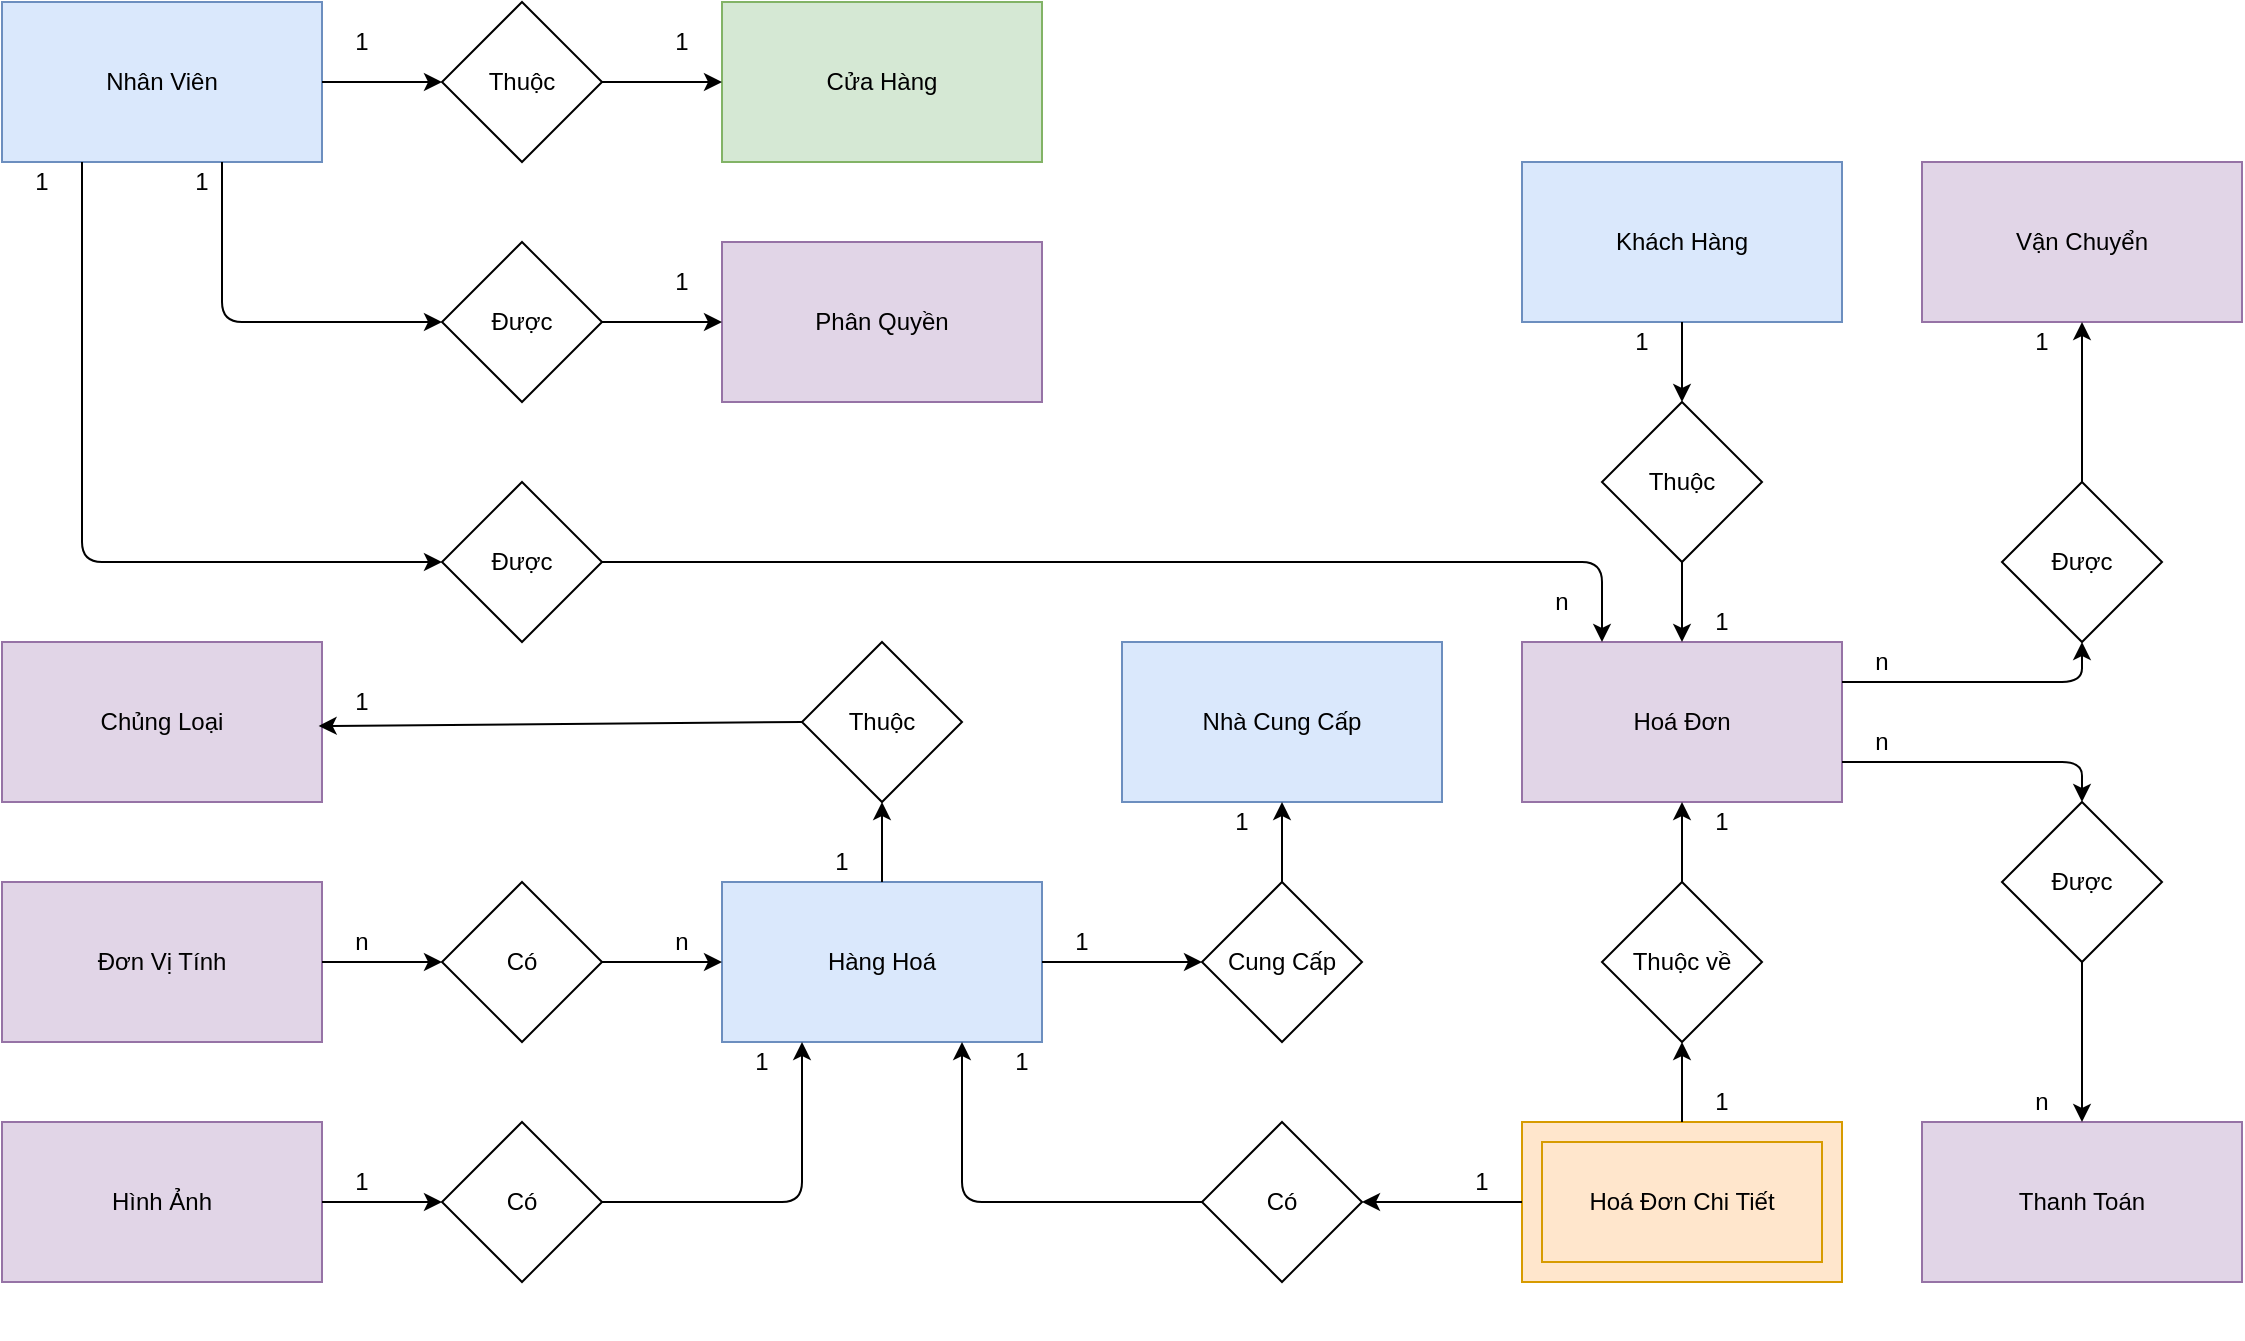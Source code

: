 <mxfile version="12.4.1" type="device" pages="1"><diagram id="3IDk10nuf5WO3QendTdP" name="Page-1"><mxGraphModel dx="1422" dy="723" grid="0" gridSize="10" guides="1" tooltips="1" connect="1" arrows="1" fold="1" page="0" pageScale="1" pageWidth="1169" pageHeight="827" background="none" math="0" shadow="0"><root><mxCell id="0"/><mxCell id="1" parent="0"/><mxCell id="vFIHR9FkbXPRIF8XVxUR-1" value="Nhân Viên" style="rounded=0;whiteSpace=wrap;html=1;fillColor=#dae8fc;strokeColor=#6c8ebf;" parent="1" vertex="1"><mxGeometry y="40" width="160" height="80" as="geometry"/></mxCell><mxCell id="vFIHR9FkbXPRIF8XVxUR-2" value="Thuộc" style="rhombus;whiteSpace=wrap;html=1;" parent="1" vertex="1"><mxGeometry x="220" y="40" width="80" height="80" as="geometry"/></mxCell><mxCell id="vFIHR9FkbXPRIF8XVxUR-4" value="Được" style="rhombus;whiteSpace=wrap;html=1;" parent="1" vertex="1"><mxGeometry x="220" y="160" width="80" height="80" as="geometry"/></mxCell><mxCell id="vFIHR9FkbXPRIF8XVxUR-8" value="Cửa Hàng" style="rounded=0;whiteSpace=wrap;html=1;fillColor=#d5e8d4;strokeColor=#82b366;" parent="1" vertex="1"><mxGeometry x="360" y="40" width="160" height="80" as="geometry"/></mxCell><mxCell id="vFIHR9FkbXPRIF8XVxUR-10" value="Phân Quyền" style="rounded=0;whiteSpace=wrap;html=1;fillColor=#e1d5e7;strokeColor=#9673a6;" parent="1" vertex="1"><mxGeometry x="360" y="160" width="160" height="80" as="geometry"/></mxCell><mxCell id="vFIHR9FkbXPRIF8XVxUR-12" value="Chủng Loại" style="rounded=0;whiteSpace=wrap;html=1;fillColor=#e1d5e7;strokeColor=#9673a6;" parent="1" vertex="1"><mxGeometry y="360" width="160" height="80" as="geometry"/></mxCell><mxCell id="vFIHR9FkbXPRIF8XVxUR-13" value="Đơn Vị Tính" style="rounded=0;whiteSpace=wrap;html=1;fillColor=#e1d5e7;strokeColor=#9673a6;" parent="1" vertex="1"><mxGeometry y="480" width="160" height="80" as="geometry"/></mxCell><mxCell id="vFIHR9FkbXPRIF8XVxUR-14" value="Thuộc" style="rhombus;whiteSpace=wrap;html=1;" parent="1" vertex="1"><mxGeometry x="400" y="360" width="80" height="80" as="geometry"/></mxCell><mxCell id="vFIHR9FkbXPRIF8XVxUR-16" value="Hàng Hoá" style="rounded=0;whiteSpace=wrap;html=1;fillColor=#dae8fc;strokeColor=#6c8ebf;" parent="1" vertex="1"><mxGeometry x="360" y="480" width="160" height="80" as="geometry"/></mxCell><mxCell id="vFIHR9FkbXPRIF8XVxUR-17" value="Có" style="rhombus;whiteSpace=wrap;html=1;" parent="1" vertex="1"><mxGeometry x="220" y="480" width="80" height="80" as="geometry"/></mxCell><mxCell id="vFIHR9FkbXPRIF8XVxUR-22" value="Hình Ảnh" style="rounded=0;whiteSpace=wrap;html=1;fillColor=#e1d5e7;strokeColor=#9673a6;" parent="1" vertex="1"><mxGeometry y="600" width="160" height="80" as="geometry"/></mxCell><mxCell id="vFIHR9FkbXPRIF8XVxUR-23" value="Có" style="rhombus;whiteSpace=wrap;html=1;" parent="1" vertex="1"><mxGeometry x="220" y="600" width="80" height="80" as="geometry"/></mxCell><mxCell id="vFIHR9FkbXPRIF8XVxUR-26" value="Nhà Cung Cấp" style="rounded=0;whiteSpace=wrap;html=1;fillColor=#dae8fc;strokeColor=#6c8ebf;" parent="1" vertex="1"><mxGeometry x="560" y="360" width="160" height="80" as="geometry"/></mxCell><mxCell id="vFIHR9FkbXPRIF8XVxUR-28" value="Cung Cấp" style="rhombus;whiteSpace=wrap;html=1;" parent="1" vertex="1"><mxGeometry x="600" y="480" width="80" height="80" as="geometry"/></mxCell><mxCell id="vFIHR9FkbXPRIF8XVxUR-31" value="Có" style="rhombus;whiteSpace=wrap;html=1;" parent="1" vertex="1"><mxGeometry x="600" y="600" width="80" height="80" as="geometry"/></mxCell><mxCell id="vFIHR9FkbXPRIF8XVxUR-32" value="Hoá Đơn" style="rounded=0;whiteSpace=wrap;html=1;fillColor=#e1d5e7;strokeColor=#9673a6;" parent="1" vertex="1"><mxGeometry x="760" y="360" width="160" height="80" as="geometry"/></mxCell><mxCell id="vFIHR9FkbXPRIF8XVxUR-33" value="Hoá Đơn Chi Tiết" style="rounded=0;whiteSpace=wrap;html=1;fillColor=#ffe6cc;strokeColor=#d79b00;" parent="1" vertex="1"><mxGeometry x="760" y="600" width="160" height="80" as="geometry"/></mxCell><mxCell id="vFIHR9FkbXPRIF8XVxUR-34" value="Thuộc về" style="rhombus;whiteSpace=wrap;html=1;" parent="1" vertex="1"><mxGeometry x="800" y="480" width="80" height="80" as="geometry"/></mxCell><mxCell id="vFIHR9FkbXPRIF8XVxUR-38" value="Thanh Toán" style="rounded=0;whiteSpace=wrap;html=1;fillColor=#e1d5e7;strokeColor=#9673a6;" parent="1" vertex="1"><mxGeometry x="960" y="600" width="160" height="80" as="geometry"/></mxCell><mxCell id="vFIHR9FkbXPRIF8XVxUR-39" value="Được" style="rhombus;whiteSpace=wrap;html=1;" parent="1" vertex="1"><mxGeometry x="1000" y="440" width="80" height="80" as="geometry"/></mxCell><mxCell id="vFIHR9FkbXPRIF8XVxUR-42" value="Vận Chuyển" style="rounded=0;whiteSpace=wrap;html=1;fillColor=#e1d5e7;strokeColor=#9673a6;" parent="1" vertex="1"><mxGeometry x="960" y="120" width="160" height="80" as="geometry"/></mxCell><mxCell id="vFIHR9FkbXPRIF8XVxUR-43" value="Được" style="rhombus;whiteSpace=wrap;html=1;" parent="1" vertex="1"><mxGeometry x="1000" y="280" width="80" height="80" as="geometry"/></mxCell><mxCell id="vFIHR9FkbXPRIF8XVxUR-46" value="Khách Hàng" style="rounded=0;whiteSpace=wrap;html=1;fillColor=#dae8fc;strokeColor=#6c8ebf;" parent="1" vertex="1"><mxGeometry x="760" y="120" width="160" height="80" as="geometry"/></mxCell><mxCell id="vFIHR9FkbXPRIF8XVxUR-48" value="Thuộc" style="rhombus;whiteSpace=wrap;html=1;" parent="1" vertex="1"><mxGeometry x="800" y="240" width="80" height="80" as="geometry"/></mxCell><mxCell id="Czc8LRL4A8tYEmfwbePL-3" value="Được" style="rhombus;whiteSpace=wrap;html=1;" vertex="1" parent="1"><mxGeometry x="220" y="280" width="80" height="80" as="geometry"/></mxCell><mxCell id="Czc8LRL4A8tYEmfwbePL-6" value="Hoá Đơn Chi Tiết" style="rounded=0;whiteSpace=wrap;html=1;fillColor=#ffe6cc;strokeColor=#d79b00;" vertex="1" parent="1"><mxGeometry x="770" y="610" width="140" height="60" as="geometry"/></mxCell><mxCell id="Czc8LRL4A8tYEmfwbePL-7" value="1" style="text;html=1;strokeColor=none;fillColor=none;align=center;verticalAlign=middle;whiteSpace=wrap;rounded=0;" vertex="1" parent="1"><mxGeometry y="120" width="40" height="20" as="geometry"/></mxCell><mxCell id="Czc8LRL4A8tYEmfwbePL-8" value="n" style="text;html=1;strokeColor=none;fillColor=none;align=center;verticalAlign=middle;whiteSpace=wrap;rounded=0;" vertex="1" parent="1"><mxGeometry x="760" y="330" width="40" height="20" as="geometry"/></mxCell><mxCell id="Czc8LRL4A8tYEmfwbePL-9" value="" style="endArrow=classic;html=1;exitX=1;exitY=0.5;exitDx=0;exitDy=0;entryX=0.25;entryY=0;entryDx=0;entryDy=0;" edge="1" parent="1" source="Czc8LRL4A8tYEmfwbePL-3" target="vFIHR9FkbXPRIF8XVxUR-32"><mxGeometry width="50" height="50" relative="1" as="geometry"><mxPoint x="460" y="330" as="sourcePoint"/><mxPoint x="510" y="280" as="targetPoint"/><Array as="points"><mxPoint x="800" y="320"/></Array></mxGeometry></mxCell><mxCell id="Czc8LRL4A8tYEmfwbePL-10" value="" style="endArrow=classic;html=1;exitX=1;exitY=0.5;exitDx=0;exitDy=0;entryX=0;entryY=0.5;entryDx=0;entryDy=0;" edge="1" parent="1" source="vFIHR9FkbXPRIF8XVxUR-2" target="vFIHR9FkbXPRIF8XVxUR-8"><mxGeometry width="50" height="50" relative="1" as="geometry"><mxPoint x="310" y="60" as="sourcePoint"/><mxPoint x="360" y="10" as="targetPoint"/></mxGeometry></mxCell><mxCell id="Czc8LRL4A8tYEmfwbePL-11" value="1" style="text;html=1;strokeColor=none;fillColor=none;align=center;verticalAlign=middle;whiteSpace=wrap;rounded=0;" vertex="1" parent="1"><mxGeometry x="160" y="50" width="40" height="20" as="geometry"/></mxCell><mxCell id="Czc8LRL4A8tYEmfwbePL-12" value="1" style="text;html=1;strokeColor=none;fillColor=none;align=center;verticalAlign=middle;whiteSpace=wrap;rounded=0;" vertex="1" parent="1"><mxGeometry x="320" y="50" width="40" height="20" as="geometry"/></mxCell><mxCell id="Czc8LRL4A8tYEmfwbePL-13" value="" style="endArrow=classic;html=1;exitX=1;exitY=0.5;exitDx=0;exitDy=0;entryX=0;entryY=0.5;entryDx=0;entryDy=0;" edge="1" parent="1" source="vFIHR9FkbXPRIF8XVxUR-4" target="vFIHR9FkbXPRIF8XVxUR-10"><mxGeometry width="50" height="50" relative="1" as="geometry"><mxPoint x="290" y="180" as="sourcePoint"/><mxPoint x="340" y="130" as="targetPoint"/></mxGeometry></mxCell><mxCell id="Czc8LRL4A8tYEmfwbePL-14" value="1" style="text;html=1;strokeColor=none;fillColor=none;align=center;verticalAlign=middle;whiteSpace=wrap;rounded=0;" vertex="1" parent="1"><mxGeometry x="80" y="120" width="40" height="20" as="geometry"/></mxCell><mxCell id="Czc8LRL4A8tYEmfwbePL-15" value="1" style="text;html=1;strokeColor=none;fillColor=none;align=center;verticalAlign=middle;whiteSpace=wrap;rounded=0;" vertex="1" parent="1"><mxGeometry x="320" y="170" width="40" height="20" as="geometry"/></mxCell><mxCell id="Czc8LRL4A8tYEmfwbePL-20" value="" style="endArrow=classic;html=1;" edge="1" parent="1" target="vFIHR9FkbXPRIF8XVxUR-2"><mxGeometry width="50" height="50" relative="1" as="geometry"><mxPoint x="160" y="80" as="sourcePoint"/><mxPoint x="210" y="30" as="targetPoint"/></mxGeometry></mxCell><mxCell id="Czc8LRL4A8tYEmfwbePL-21" value="" style="endArrow=classic;html=1;exitX=0.75;exitY=0;exitDx=0;exitDy=0;entryX=0;entryY=0.5;entryDx=0;entryDy=0;" edge="1" parent="1" source="Czc8LRL4A8tYEmfwbePL-14" target="vFIHR9FkbXPRIF8XVxUR-4"><mxGeometry width="50" height="50" relative="1" as="geometry"><mxPoint x="110" y="230" as="sourcePoint"/><mxPoint x="160" y="180" as="targetPoint"/><Array as="points"><mxPoint x="110" y="200"/></Array></mxGeometry></mxCell><mxCell id="Czc8LRL4A8tYEmfwbePL-22" value="1" style="text;html=1;strokeColor=none;fillColor=none;align=center;verticalAlign=middle;whiteSpace=wrap;rounded=0;" vertex="1" parent="1"><mxGeometry x="160" y="380" width="40" height="20" as="geometry"/></mxCell><mxCell id="Czc8LRL4A8tYEmfwbePL-23" value="1" style="text;html=1;strokeColor=none;fillColor=none;align=center;verticalAlign=middle;whiteSpace=wrap;rounded=0;" vertex="1" parent="1"><mxGeometry x="400" y="460" width="40" height="20" as="geometry"/></mxCell><mxCell id="Czc8LRL4A8tYEmfwbePL-24" value="" style="endArrow=classic;html=1;exitX=0.25;exitY=1;exitDx=0;exitDy=0;entryX=0;entryY=0.5;entryDx=0;entryDy=0;" edge="1" parent="1" source="vFIHR9FkbXPRIF8XVxUR-1" target="Czc8LRL4A8tYEmfwbePL-3"><mxGeometry width="50" height="50" relative="1" as="geometry"><mxPoint x="30" y="305" as="sourcePoint"/><mxPoint x="80" y="255" as="targetPoint"/><Array as="points"><mxPoint x="40" y="320"/></Array></mxGeometry></mxCell><mxCell id="Czc8LRL4A8tYEmfwbePL-25" value="" style="endArrow=classic;html=1;exitX=0;exitY=0.5;exitDx=0;exitDy=0;entryX=-0.042;entryY=1.1;entryDx=0;entryDy=0;entryPerimeter=0;" edge="1" parent="1" source="vFIHR9FkbXPRIF8XVxUR-14" target="Czc8LRL4A8tYEmfwbePL-22"><mxGeometry width="50" height="50" relative="1" as="geometry"><mxPoint x="260" y="420" as="sourcePoint"/><mxPoint x="310" y="370" as="targetPoint"/></mxGeometry></mxCell><mxCell id="Czc8LRL4A8tYEmfwbePL-26" value="" style="endArrow=classic;html=1;exitX=0.5;exitY=0;exitDx=0;exitDy=0;entryX=0.5;entryY=1;entryDx=0;entryDy=0;" edge="1" parent="1" source="vFIHR9FkbXPRIF8XVxUR-16" target="vFIHR9FkbXPRIF8XVxUR-14"><mxGeometry width="50" height="50" relative="1" as="geometry"><mxPoint x="290" y="470" as="sourcePoint"/><mxPoint x="340" y="420" as="targetPoint"/></mxGeometry></mxCell><mxCell id="Czc8LRL4A8tYEmfwbePL-27" value="n" style="text;html=1;strokeColor=none;fillColor=none;align=center;verticalAlign=middle;whiteSpace=wrap;rounded=0;" vertex="1" parent="1"><mxGeometry x="160" y="500" width="40" height="20" as="geometry"/></mxCell><mxCell id="Czc8LRL4A8tYEmfwbePL-28" value="n" style="text;html=1;strokeColor=none;fillColor=none;align=center;verticalAlign=middle;whiteSpace=wrap;rounded=0;" vertex="1" parent="1"><mxGeometry x="320" y="500" width="40" height="20" as="geometry"/></mxCell><mxCell id="Czc8LRL4A8tYEmfwbePL-29" value="" style="endArrow=classic;html=1;entryX=0;entryY=0.5;entryDx=0;entryDy=0;exitX=1;exitY=0.5;exitDx=0;exitDy=0;" edge="1" parent="1" source="vFIHR9FkbXPRIF8XVxUR-13" target="vFIHR9FkbXPRIF8XVxUR-17"><mxGeometry width="50" height="50" relative="1" as="geometry"><mxPoint x="162" y="520" as="sourcePoint"/><mxPoint x="260" y="430" as="targetPoint"/></mxGeometry></mxCell><mxCell id="Czc8LRL4A8tYEmfwbePL-30" value="" style="endArrow=classic;html=1;exitX=1;exitY=0.5;exitDx=0;exitDy=0;entryX=0;entryY=0.5;entryDx=0;entryDy=0;" edge="1" parent="1" source="vFIHR9FkbXPRIF8XVxUR-17" target="vFIHR9FkbXPRIF8XVxUR-16"><mxGeometry width="50" height="50" relative="1" as="geometry"><mxPoint x="250" y="470" as="sourcePoint"/><mxPoint x="300" y="420" as="targetPoint"/></mxGeometry></mxCell><mxCell id="Czc8LRL4A8tYEmfwbePL-31" value="" style="endArrow=classic;html=1;exitX=1;exitY=0.5;exitDx=0;exitDy=0;entryX=0;entryY=0.5;entryDx=0;entryDy=0;" edge="1" parent="1" source="vFIHR9FkbXPRIF8XVxUR-22" target="vFIHR9FkbXPRIF8XVxUR-23"><mxGeometry width="50" height="50" relative="1" as="geometry"><mxPoint x="180" y="610" as="sourcePoint"/><mxPoint x="230" y="560" as="targetPoint"/></mxGeometry></mxCell><mxCell id="Czc8LRL4A8tYEmfwbePL-32" value="" style="endArrow=classic;html=1;exitX=1;exitY=0.5;exitDx=0;exitDy=0;entryX=0.25;entryY=1;entryDx=0;entryDy=0;" edge="1" parent="1" source="vFIHR9FkbXPRIF8XVxUR-23" target="vFIHR9FkbXPRIF8XVxUR-16"><mxGeometry width="50" height="50" relative="1" as="geometry"><mxPoint x="390" y="690" as="sourcePoint"/><mxPoint x="440" y="640" as="targetPoint"/><Array as="points"><mxPoint x="400" y="640"/></Array></mxGeometry></mxCell><mxCell id="Czc8LRL4A8tYEmfwbePL-33" value="1" style="text;html=1;strokeColor=none;fillColor=none;align=center;verticalAlign=middle;whiteSpace=wrap;rounded=0;" vertex="1" parent="1"><mxGeometry x="360" y="560" width="40" height="20" as="geometry"/></mxCell><mxCell id="Czc8LRL4A8tYEmfwbePL-34" value="1" style="text;html=1;strokeColor=none;fillColor=none;align=center;verticalAlign=middle;whiteSpace=wrap;rounded=0;" vertex="1" parent="1"><mxGeometry x="160" y="620" width="40" height="20" as="geometry"/></mxCell><mxCell id="Czc8LRL4A8tYEmfwbePL-36" value="" style="endArrow=classic;html=1;entryX=0.75;entryY=1;entryDx=0;entryDy=0;exitX=0;exitY=0.5;exitDx=0;exitDy=0;" edge="1" parent="1" source="vFIHR9FkbXPRIF8XVxUR-31" target="vFIHR9FkbXPRIF8XVxUR-16"><mxGeometry width="50" height="50" relative="1" as="geometry"><mxPoint x="460" y="670" as="sourcePoint"/><mxPoint x="530" y="600" as="targetPoint"/><Array as="points"><mxPoint x="480" y="640"/></Array></mxGeometry></mxCell><mxCell id="Czc8LRL4A8tYEmfwbePL-37" style="edgeStyle=orthogonalEdgeStyle;rounded=0;orthogonalLoop=1;jettySize=auto;html=1;exitX=0.5;exitY=1;exitDx=0;exitDy=0;" edge="1" parent="1"><mxGeometry relative="1" as="geometry"><mxPoint x="420" y="700" as="sourcePoint"/><mxPoint x="420" y="700" as="targetPoint"/></mxGeometry></mxCell><mxCell id="Czc8LRL4A8tYEmfwbePL-38" value="" style="endArrow=classic;html=1;exitX=1;exitY=0.5;exitDx=0;exitDy=0;entryX=0;entryY=0.5;entryDx=0;entryDy=0;" edge="1" parent="1" source="vFIHR9FkbXPRIF8XVxUR-16" target="vFIHR9FkbXPRIF8XVxUR-28"><mxGeometry width="50" height="50" relative="1" as="geometry"><mxPoint x="540" y="510" as="sourcePoint"/><mxPoint x="590" y="460" as="targetPoint"/></mxGeometry></mxCell><mxCell id="Czc8LRL4A8tYEmfwbePL-39" value="" style="endArrow=classic;html=1;exitX=0.5;exitY=0;exitDx=0;exitDy=0;entryX=0.5;entryY=1;entryDx=0;entryDy=0;" edge="1" parent="1" source="vFIHR9FkbXPRIF8XVxUR-28" target="vFIHR9FkbXPRIF8XVxUR-26"><mxGeometry width="50" height="50" relative="1" as="geometry"><mxPoint x="490" y="470" as="sourcePoint"/><mxPoint x="540" y="420" as="targetPoint"/></mxGeometry></mxCell><mxCell id="Czc8LRL4A8tYEmfwbePL-40" value="1" style="text;html=1;strokeColor=none;fillColor=none;align=center;verticalAlign=middle;whiteSpace=wrap;rounded=0;" vertex="1" parent="1"><mxGeometry x="520" y="500" width="40" height="20" as="geometry"/></mxCell><mxCell id="Czc8LRL4A8tYEmfwbePL-41" value="1" style="text;html=1;strokeColor=none;fillColor=none;align=center;verticalAlign=middle;whiteSpace=wrap;rounded=0;" vertex="1" parent="1"><mxGeometry x="600" y="440" width="40" height="20" as="geometry"/></mxCell><mxCell id="Czc8LRL4A8tYEmfwbePL-43" value="" style="endArrow=classic;html=1;entryX=1;entryY=0.5;entryDx=0;entryDy=0;exitX=0;exitY=0.5;exitDx=0;exitDy=0;" edge="1" parent="1" source="vFIHR9FkbXPRIF8XVxUR-33" target="vFIHR9FkbXPRIF8XVxUR-31"><mxGeometry width="50" height="50" relative="1" as="geometry"><mxPoint x="720" y="600" as="sourcePoint"/><mxPoint x="750" y="580" as="targetPoint"/></mxGeometry></mxCell><mxCell id="Czc8LRL4A8tYEmfwbePL-44" value="1" style="text;html=1;strokeColor=none;fillColor=none;align=center;verticalAlign=middle;whiteSpace=wrap;rounded=0;" vertex="1" parent="1"><mxGeometry x="490" y="560" width="40" height="20" as="geometry"/></mxCell><mxCell id="Czc8LRL4A8tYEmfwbePL-45" value="1" style="text;html=1;strokeColor=none;fillColor=none;align=center;verticalAlign=middle;whiteSpace=wrap;rounded=0;" vertex="1" parent="1"><mxGeometry x="720" y="620" width="40" height="20" as="geometry"/></mxCell><mxCell id="Czc8LRL4A8tYEmfwbePL-46" value="" style="endArrow=classic;html=1;exitX=0.5;exitY=0;exitDx=0;exitDy=0;entryX=0.5;entryY=1;entryDx=0;entryDy=0;" edge="1" parent="1" source="vFIHR9FkbXPRIF8XVxUR-33" target="vFIHR9FkbXPRIF8XVxUR-34"><mxGeometry width="50" height="50" relative="1" as="geometry"><mxPoint x="750" y="580" as="sourcePoint"/><mxPoint x="800" y="530" as="targetPoint"/></mxGeometry></mxCell><mxCell id="Czc8LRL4A8tYEmfwbePL-47" value="" style="endArrow=classic;html=1;entryX=0.5;entryY=1;entryDx=0;entryDy=0;exitX=0.5;exitY=0;exitDx=0;exitDy=0;" edge="1" parent="1" source="vFIHR9FkbXPRIF8XVxUR-34" target="vFIHR9FkbXPRIF8XVxUR-32"><mxGeometry width="50" height="50" relative="1" as="geometry"><mxPoint x="700" y="530" as="sourcePoint"/><mxPoint x="750" y="480" as="targetPoint"/></mxGeometry></mxCell><mxCell id="Czc8LRL4A8tYEmfwbePL-48" value="1" style="text;html=1;strokeColor=none;fillColor=none;align=center;verticalAlign=middle;whiteSpace=wrap;rounded=0;" vertex="1" parent="1"><mxGeometry x="840" y="580" width="40" height="20" as="geometry"/></mxCell><mxCell id="Czc8LRL4A8tYEmfwbePL-49" value="1" style="text;html=1;strokeColor=none;fillColor=none;align=center;verticalAlign=middle;whiteSpace=wrap;rounded=0;" vertex="1" parent="1"><mxGeometry x="840" y="440" width="40" height="20" as="geometry"/></mxCell><mxCell id="Czc8LRL4A8tYEmfwbePL-50" value="" style="endArrow=classic;html=1;exitX=1;exitY=0.75;exitDx=0;exitDy=0;entryX=0.5;entryY=0;entryDx=0;entryDy=0;" edge="1" parent="1" source="vFIHR9FkbXPRIF8XVxUR-32" target="vFIHR9FkbXPRIF8XVxUR-39"><mxGeometry width="50" height="50" relative="1" as="geometry"><mxPoint x="920" y="520" as="sourcePoint"/><mxPoint x="1040" y="420" as="targetPoint"/><Array as="points"><mxPoint x="1040" y="420"/></Array></mxGeometry></mxCell><mxCell id="Czc8LRL4A8tYEmfwbePL-51" value="" style="endArrow=classic;html=1;exitX=0.5;exitY=1;exitDx=0;exitDy=0;entryX=0.5;entryY=0;entryDx=0;entryDy=0;" edge="1" parent="1" source="vFIHR9FkbXPRIF8XVxUR-39" target="vFIHR9FkbXPRIF8XVxUR-38"><mxGeometry width="50" height="50" relative="1" as="geometry"><mxPoint x="940" y="560" as="sourcePoint"/><mxPoint x="990" y="510" as="targetPoint"/></mxGeometry></mxCell><mxCell id="Czc8LRL4A8tYEmfwbePL-52" value="n" style="text;html=1;strokeColor=none;fillColor=none;align=center;verticalAlign=middle;whiteSpace=wrap;rounded=0;" vertex="1" parent="1"><mxGeometry x="920" y="400" width="40" height="20" as="geometry"/></mxCell><mxCell id="Czc8LRL4A8tYEmfwbePL-53" value="n" style="text;html=1;strokeColor=none;fillColor=none;align=center;verticalAlign=middle;whiteSpace=wrap;rounded=0;" vertex="1" parent="1"><mxGeometry x="1000" y="580" width="40" height="20" as="geometry"/></mxCell><mxCell id="Czc8LRL4A8tYEmfwbePL-54" value="" style="endArrow=classic;html=1;exitX=1;exitY=0.25;exitDx=0;exitDy=0;entryX=0.5;entryY=1;entryDx=0;entryDy=0;" edge="1" parent="1" source="vFIHR9FkbXPRIF8XVxUR-32" target="vFIHR9FkbXPRIF8XVxUR-43"><mxGeometry width="50" height="50" relative="1" as="geometry"><mxPoint x="940" y="370" as="sourcePoint"/><mxPoint x="990" y="320" as="targetPoint"/><Array as="points"><mxPoint x="1040" y="380"/></Array></mxGeometry></mxCell><mxCell id="Czc8LRL4A8tYEmfwbePL-55" value="" style="endArrow=classic;html=1;exitX=0.5;exitY=0;exitDx=0;exitDy=0;entryX=0.5;entryY=1;entryDx=0;entryDy=0;" edge="1" parent="1" source="vFIHR9FkbXPRIF8XVxUR-43" target="vFIHR9FkbXPRIF8XVxUR-42"><mxGeometry width="50" height="50" relative="1" as="geometry"><mxPoint x="960" y="280" as="sourcePoint"/><mxPoint x="1010" y="230" as="targetPoint"/></mxGeometry></mxCell><mxCell id="Czc8LRL4A8tYEmfwbePL-59" value="n" style="text;html=1;strokeColor=none;fillColor=none;align=center;verticalAlign=middle;whiteSpace=wrap;rounded=0;" vertex="1" parent="1"><mxGeometry x="920" y="360" width="40" height="20" as="geometry"/></mxCell><mxCell id="Czc8LRL4A8tYEmfwbePL-60" value="1" style="text;html=1;strokeColor=none;fillColor=none;align=center;verticalAlign=middle;whiteSpace=wrap;rounded=0;" vertex="1" parent="1"><mxGeometry x="1000" y="200" width="40" height="20" as="geometry"/></mxCell><mxCell id="Czc8LRL4A8tYEmfwbePL-61" value="" style="endArrow=classic;html=1;exitX=0.5;exitY=1;exitDx=0;exitDy=0;entryX=0.5;entryY=0;entryDx=0;entryDy=0;" edge="1" parent="1" source="vFIHR9FkbXPRIF8XVxUR-46" target="vFIHR9FkbXPRIF8XVxUR-48"><mxGeometry width="50" height="50" relative="1" as="geometry"><mxPoint x="680" y="290" as="sourcePoint"/><mxPoint x="730" y="240" as="targetPoint"/></mxGeometry></mxCell><mxCell id="Czc8LRL4A8tYEmfwbePL-62" value="" style="endArrow=classic;html=1;exitX=0.5;exitY=1;exitDx=0;exitDy=0;entryX=0.5;entryY=0;entryDx=0;entryDy=0;" edge="1" parent="1"><mxGeometry width="50" height="50" relative="1" as="geometry"><mxPoint x="840" y="320" as="sourcePoint"/><mxPoint x="840" y="360" as="targetPoint"/></mxGeometry></mxCell><mxCell id="Czc8LRL4A8tYEmfwbePL-63" value="1" style="text;html=1;strokeColor=none;fillColor=none;align=center;verticalAlign=middle;whiteSpace=wrap;rounded=0;" vertex="1" parent="1"><mxGeometry x="800" y="200" width="40" height="20" as="geometry"/></mxCell><mxCell id="Czc8LRL4A8tYEmfwbePL-64" value="1" style="text;html=1;strokeColor=none;fillColor=none;align=center;verticalAlign=middle;whiteSpace=wrap;rounded=0;" vertex="1" parent="1"><mxGeometry x="840" y="340" width="40" height="20" as="geometry"/></mxCell></root></mxGraphModel></diagram></mxfile>